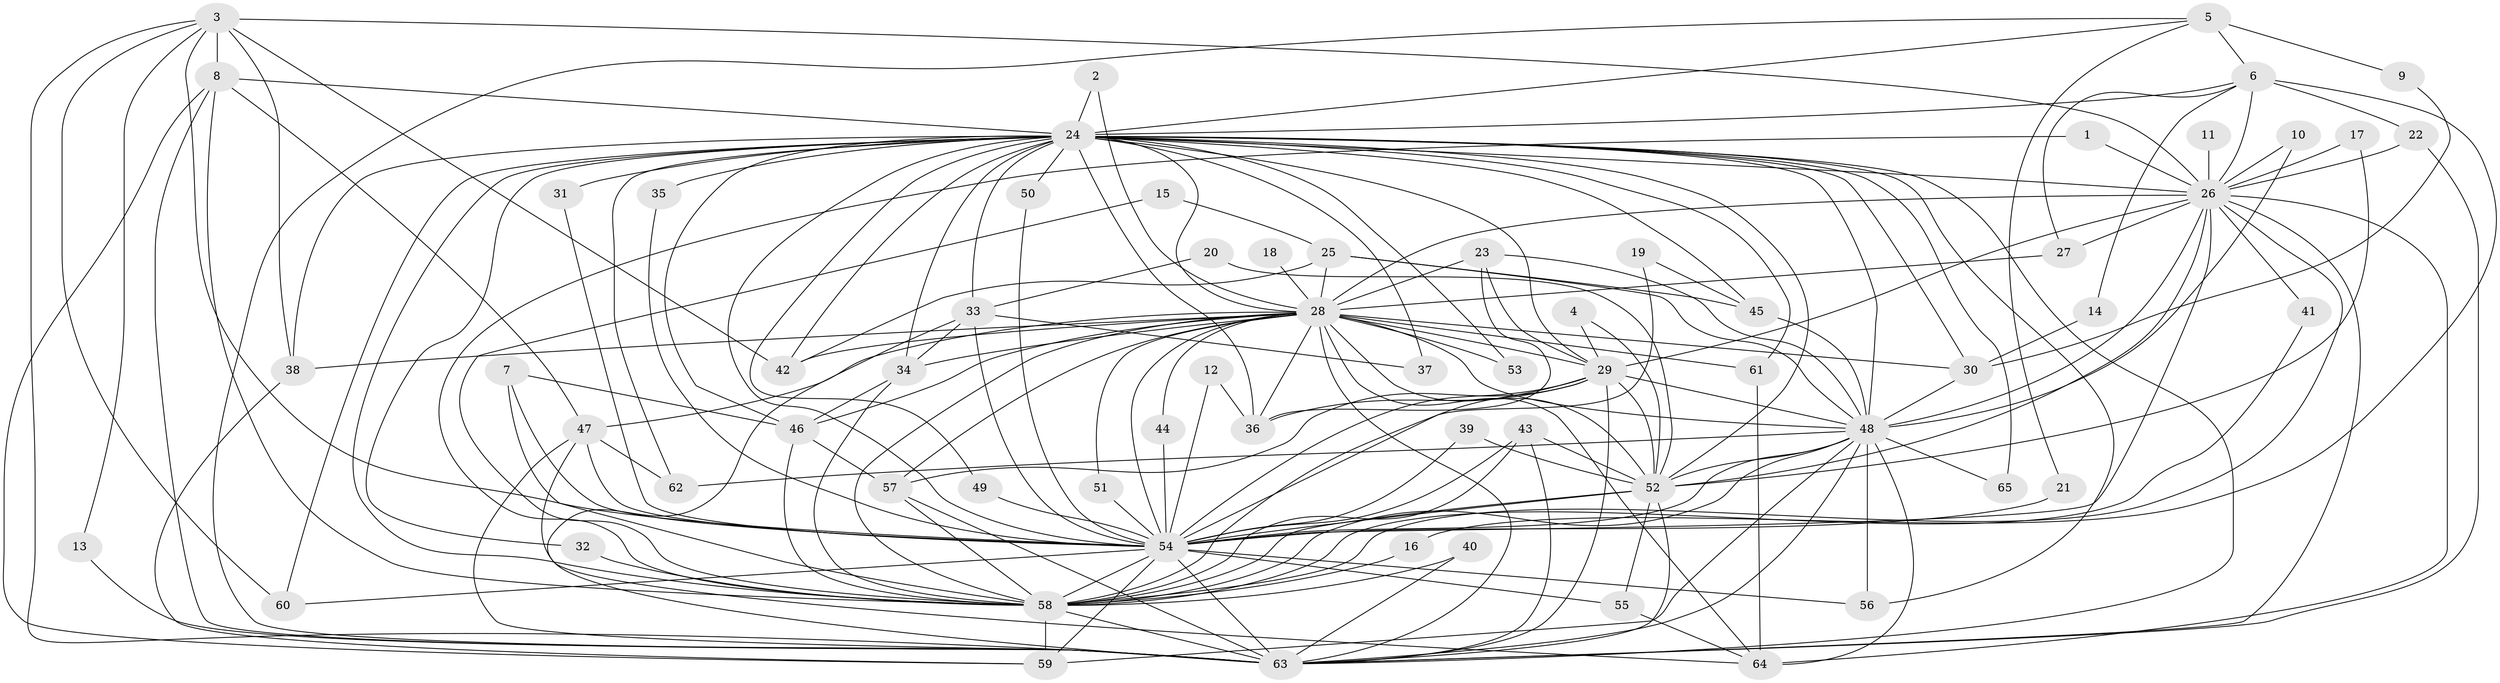 // original degree distribution, {17: 0.007692307692307693, 20: 0.015384615384615385, 14: 0.007692307692307693, 24: 0.015384615384615385, 36: 0.007692307692307693, 34: 0.007692307692307693, 23: 0.007692307692307693, 18: 0.007692307692307693, 6: 0.023076923076923078, 7: 0.023076923076923078, 2: 0.5692307692307692, 5: 0.07692307692307693, 3: 0.16153846153846155, 4: 0.06153846153846154, 8: 0.007692307692307693}
// Generated by graph-tools (version 1.1) at 2025/49/03/09/25 03:49:45]
// undirected, 65 vertices, 183 edges
graph export_dot {
graph [start="1"]
  node [color=gray90,style=filled];
  1;
  2;
  3;
  4;
  5;
  6;
  7;
  8;
  9;
  10;
  11;
  12;
  13;
  14;
  15;
  16;
  17;
  18;
  19;
  20;
  21;
  22;
  23;
  24;
  25;
  26;
  27;
  28;
  29;
  30;
  31;
  32;
  33;
  34;
  35;
  36;
  37;
  38;
  39;
  40;
  41;
  42;
  43;
  44;
  45;
  46;
  47;
  48;
  49;
  50;
  51;
  52;
  53;
  54;
  55;
  56;
  57;
  58;
  59;
  60;
  61;
  62;
  63;
  64;
  65;
  1 -- 26 [weight=1.0];
  1 -- 58 [weight=1.0];
  2 -- 24 [weight=1.0];
  2 -- 28 [weight=1.0];
  3 -- 8 [weight=1.0];
  3 -- 13 [weight=1.0];
  3 -- 26 [weight=2.0];
  3 -- 38 [weight=1.0];
  3 -- 42 [weight=1.0];
  3 -- 54 [weight=1.0];
  3 -- 60 [weight=1.0];
  3 -- 63 [weight=1.0];
  4 -- 29 [weight=1.0];
  4 -- 52 [weight=1.0];
  5 -- 6 [weight=1.0];
  5 -- 9 [weight=1.0];
  5 -- 21 [weight=1.0];
  5 -- 24 [weight=1.0];
  5 -- 63 [weight=1.0];
  6 -- 14 [weight=1.0];
  6 -- 16 [weight=1.0];
  6 -- 22 [weight=1.0];
  6 -- 24 [weight=1.0];
  6 -- 26 [weight=1.0];
  6 -- 27 [weight=1.0];
  7 -- 46 [weight=1.0];
  7 -- 54 [weight=1.0];
  7 -- 58 [weight=1.0];
  8 -- 24 [weight=1.0];
  8 -- 47 [weight=1.0];
  8 -- 58 [weight=1.0];
  8 -- 59 [weight=1.0];
  8 -- 63 [weight=1.0];
  9 -- 30 [weight=1.0];
  10 -- 26 [weight=1.0];
  10 -- 48 [weight=1.0];
  11 -- 26 [weight=1.0];
  12 -- 36 [weight=1.0];
  12 -- 54 [weight=1.0];
  13 -- 63 [weight=1.0];
  14 -- 30 [weight=1.0];
  15 -- 25 [weight=1.0];
  15 -- 58 [weight=1.0];
  16 -- 58 [weight=1.0];
  17 -- 26 [weight=1.0];
  17 -- 52 [weight=1.0];
  18 -- 28 [weight=2.0];
  19 -- 45 [weight=1.0];
  19 -- 54 [weight=1.0];
  20 -- 33 [weight=1.0];
  20 -- 52 [weight=1.0];
  21 -- 54 [weight=2.0];
  22 -- 26 [weight=1.0];
  22 -- 63 [weight=1.0];
  23 -- 28 [weight=1.0];
  23 -- 29 [weight=1.0];
  23 -- 36 [weight=1.0];
  23 -- 48 [weight=1.0];
  24 -- 26 [weight=1.0];
  24 -- 28 [weight=1.0];
  24 -- 29 [weight=1.0];
  24 -- 30 [weight=1.0];
  24 -- 31 [weight=1.0];
  24 -- 32 [weight=1.0];
  24 -- 33 [weight=1.0];
  24 -- 34 [weight=1.0];
  24 -- 35 [weight=1.0];
  24 -- 36 [weight=1.0];
  24 -- 37 [weight=1.0];
  24 -- 38 [weight=1.0];
  24 -- 42 [weight=1.0];
  24 -- 45 [weight=2.0];
  24 -- 46 [weight=1.0];
  24 -- 48 [weight=2.0];
  24 -- 49 [weight=1.0];
  24 -- 50 [weight=1.0];
  24 -- 52 [weight=1.0];
  24 -- 53 [weight=1.0];
  24 -- 54 [weight=2.0];
  24 -- 56 [weight=1.0];
  24 -- 58 [weight=1.0];
  24 -- 60 [weight=1.0];
  24 -- 61 [weight=1.0];
  24 -- 62 [weight=1.0];
  24 -- 63 [weight=1.0];
  24 -- 65 [weight=1.0];
  25 -- 28 [weight=2.0];
  25 -- 42 [weight=1.0];
  25 -- 45 [weight=1.0];
  25 -- 48 [weight=1.0];
  26 -- 27 [weight=1.0];
  26 -- 28 [weight=2.0];
  26 -- 29 [weight=1.0];
  26 -- 41 [weight=1.0];
  26 -- 48 [weight=1.0];
  26 -- 52 [weight=1.0];
  26 -- 54 [weight=2.0];
  26 -- 58 [weight=1.0];
  26 -- 63 [weight=1.0];
  26 -- 64 [weight=1.0];
  27 -- 28 [weight=2.0];
  28 -- 29 [weight=1.0];
  28 -- 30 [weight=1.0];
  28 -- 34 [weight=1.0];
  28 -- 36 [weight=1.0];
  28 -- 38 [weight=1.0];
  28 -- 42 [weight=1.0];
  28 -- 44 [weight=1.0];
  28 -- 46 [weight=2.0];
  28 -- 47 [weight=1.0];
  28 -- 48 [weight=2.0];
  28 -- 51 [weight=1.0];
  28 -- 52 [weight=3.0];
  28 -- 53 [weight=1.0];
  28 -- 54 [weight=2.0];
  28 -- 57 [weight=2.0];
  28 -- 58 [weight=1.0];
  28 -- 61 [weight=1.0];
  28 -- 63 [weight=2.0];
  28 -- 64 [weight=1.0];
  29 -- 36 [weight=1.0];
  29 -- 48 [weight=1.0];
  29 -- 52 [weight=1.0];
  29 -- 54 [weight=3.0];
  29 -- 57 [weight=1.0];
  29 -- 58 [weight=1.0];
  29 -- 63 [weight=1.0];
  30 -- 48 [weight=1.0];
  31 -- 54 [weight=1.0];
  32 -- 58 [weight=1.0];
  33 -- 34 [weight=1.0];
  33 -- 37 [weight=1.0];
  33 -- 54 [weight=1.0];
  33 -- 63 [weight=1.0];
  34 -- 46 [weight=1.0];
  34 -- 58 [weight=1.0];
  35 -- 54 [weight=1.0];
  38 -- 59 [weight=1.0];
  39 -- 52 [weight=1.0];
  39 -- 54 [weight=1.0];
  40 -- 58 [weight=1.0];
  40 -- 63 [weight=1.0];
  41 -- 58 [weight=1.0];
  43 -- 52 [weight=1.0];
  43 -- 54 [weight=1.0];
  43 -- 58 [weight=1.0];
  43 -- 63 [weight=1.0];
  44 -- 54 [weight=1.0];
  45 -- 48 [weight=1.0];
  46 -- 57 [weight=1.0];
  46 -- 58 [weight=2.0];
  47 -- 54 [weight=1.0];
  47 -- 62 [weight=1.0];
  47 -- 63 [weight=1.0];
  47 -- 64 [weight=1.0];
  48 -- 52 [weight=1.0];
  48 -- 54 [weight=2.0];
  48 -- 56 [weight=1.0];
  48 -- 58 [weight=1.0];
  48 -- 59 [weight=1.0];
  48 -- 62 [weight=1.0];
  48 -- 63 [weight=1.0];
  48 -- 64 [weight=1.0];
  48 -- 65 [weight=1.0];
  49 -- 54 [weight=2.0];
  50 -- 54 [weight=1.0];
  51 -- 54 [weight=1.0];
  52 -- 54 [weight=2.0];
  52 -- 55 [weight=1.0];
  52 -- 58 [weight=2.0];
  52 -- 63 [weight=1.0];
  54 -- 55 [weight=2.0];
  54 -- 56 [weight=1.0];
  54 -- 58 [weight=2.0];
  54 -- 59 [weight=1.0];
  54 -- 60 [weight=1.0];
  54 -- 63 [weight=2.0];
  55 -- 64 [weight=1.0];
  57 -- 58 [weight=1.0];
  57 -- 63 [weight=1.0];
  58 -- 59 [weight=1.0];
  58 -- 63 [weight=1.0];
  61 -- 64 [weight=1.0];
}
